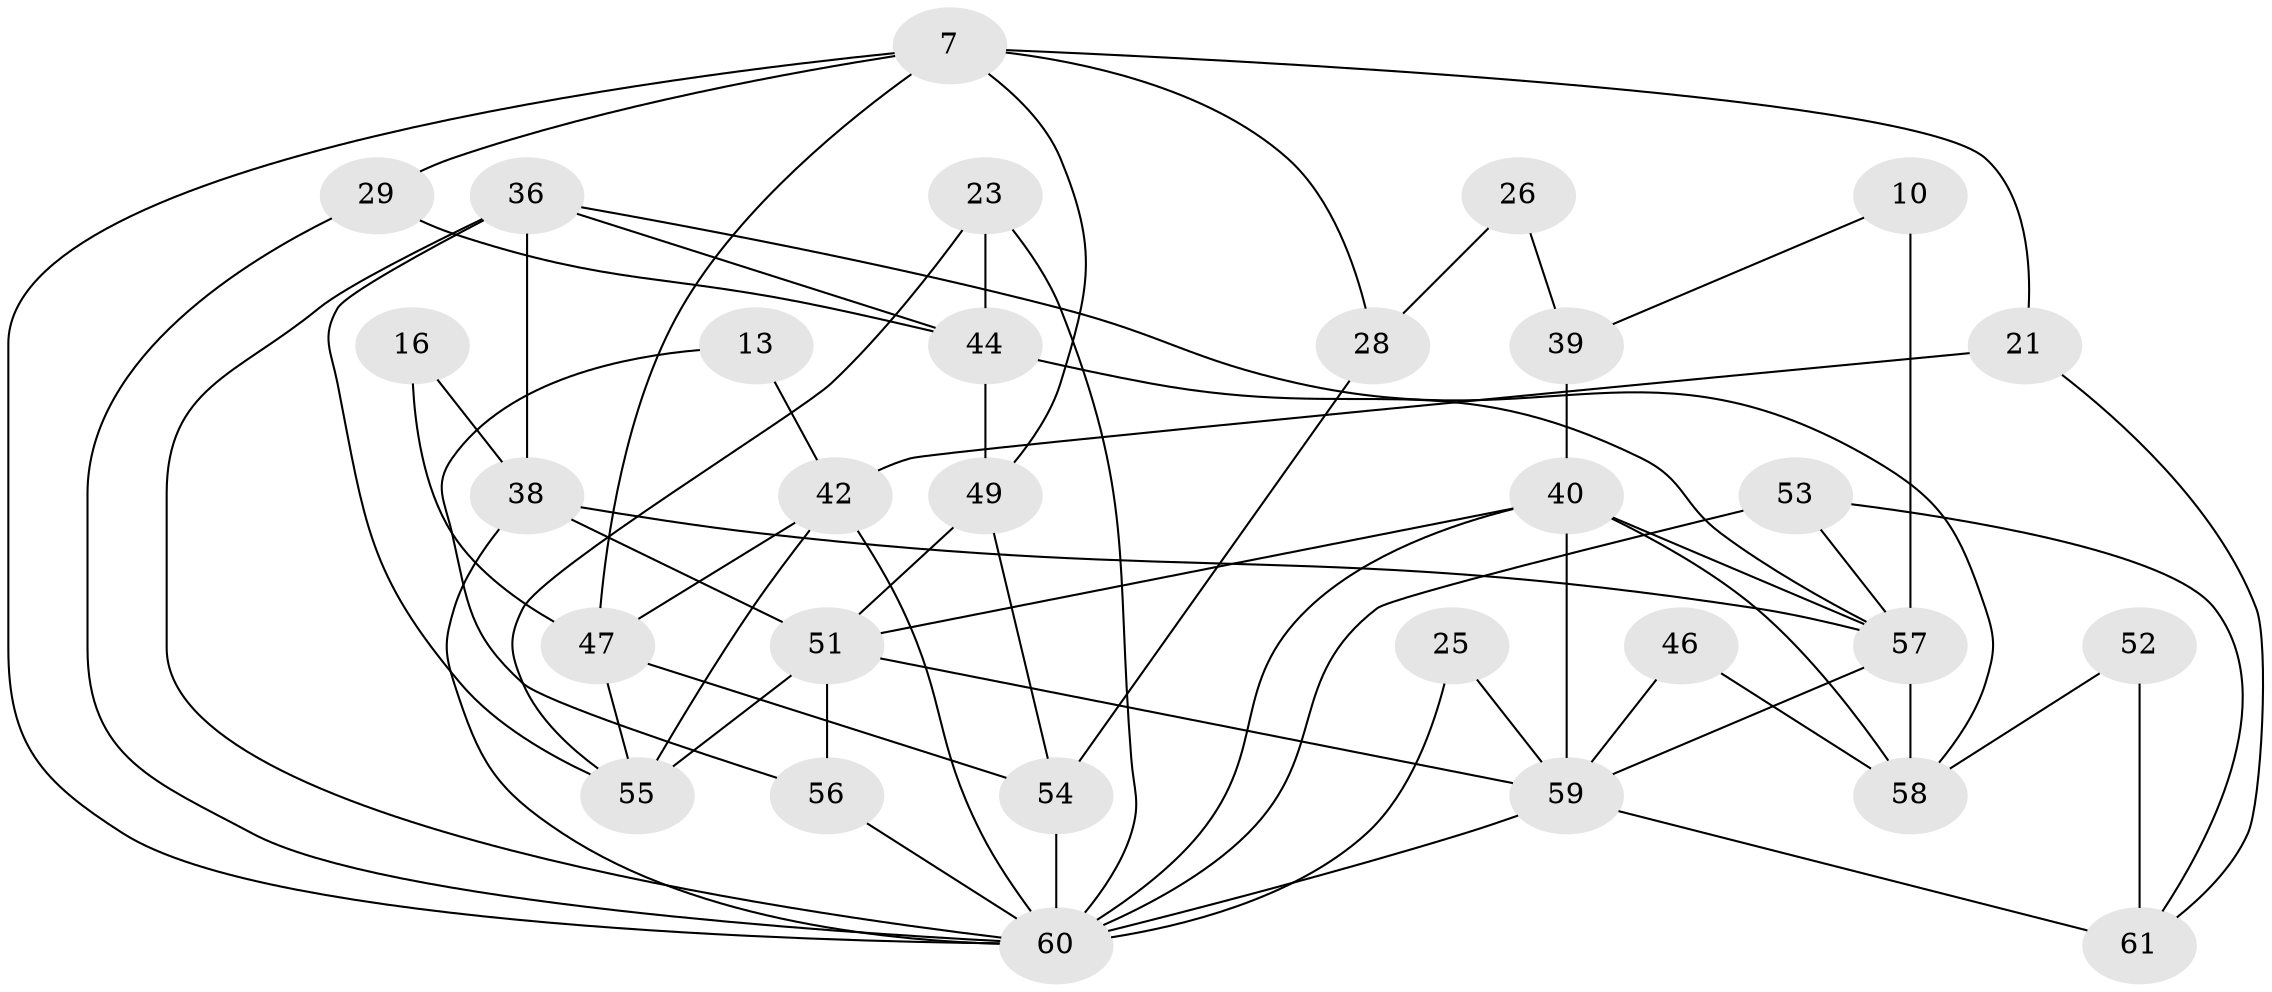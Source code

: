 // original degree distribution, {2: 0.13114754098360656, 5: 0.22950819672131148, 4: 0.29508196721311475, 3: 0.2459016393442623, 9: 0.01639344262295082, 6: 0.04918032786885246, 7: 0.03278688524590164}
// Generated by graph-tools (version 1.1) at 2025/49/03/09/25 04:49:30]
// undirected, 30 vertices, 63 edges
graph export_dot {
graph [start="1"]
  node [color=gray90,style=filled];
  7 [super="+2"];
  10;
  13;
  16;
  21;
  23;
  25;
  26 [super="+12"];
  28;
  29;
  36 [super="+14"];
  38 [super="+30"];
  39;
  40 [super="+37"];
  42 [super="+11"];
  44 [super="+18"];
  46;
  47 [super="+34"];
  49 [super="+31"];
  51 [super="+8+5+33"];
  52;
  53;
  54 [super="+17+41"];
  55 [super="+4"];
  56 [super="+50"];
  57 [super="+45"];
  58 [super="+43"];
  59 [super="+32+48"];
  60 [super="+22+35"];
  61;
  7 -- 28 [weight=2];
  7 -- 29 [weight=2];
  7 -- 21;
  7 -- 47;
  7 -- 49;
  7 -- 60;
  10 -- 57 [weight=2];
  10 -- 39;
  13 -- 56;
  13 -- 42;
  16 -- 47;
  16 -- 38;
  21 -- 61;
  21 -- 42;
  23 -- 44;
  23 -- 55;
  23 -- 60;
  25 -- 60;
  25 -- 59;
  26 -- 39;
  26 -- 28;
  28 -- 54 [weight=2];
  29 -- 44;
  29 -- 60;
  36 -- 58;
  36 -- 44;
  36 -- 55;
  36 -- 38;
  36 -- 60;
  38 -- 51 [weight=2];
  38 -- 57;
  38 -- 60 [weight=2];
  39 -- 40;
  40 -- 58;
  40 -- 57 [weight=2];
  40 -- 51 [weight=2];
  40 -- 60;
  40 -- 59 [weight=2];
  42 -- 55 [weight=2];
  42 -- 60 [weight=3];
  42 -- 47;
  44 -- 49;
  44 -- 57;
  46 -- 58;
  46 -- 59 [weight=2];
  47 -- 55;
  47 -- 54 [weight=2];
  49 -- 54 [weight=2];
  49 -- 51;
  51 -- 56 [weight=2];
  51 -- 55;
  51 -- 59 [weight=2];
  52 -- 61;
  52 -- 58;
  53 -- 57 [weight=2];
  53 -- 61;
  53 -- 60 [weight=2];
  54 -- 60 [weight=4];
  56 -- 60;
  57 -- 59;
  57 -- 58 [weight=3];
  59 -- 60;
  59 -- 61 [weight=2];
}
